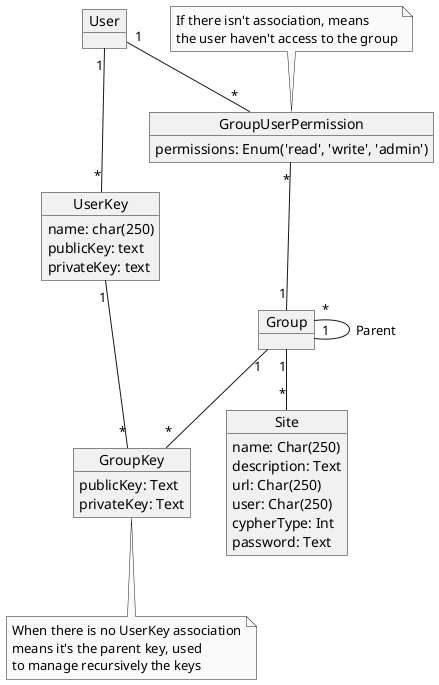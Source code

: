 @startuml

skinparam monochrome true

object User {

}

object UserKey {
	name: char(250)
	publicKey: text
	privateKey: text
}

object Group {

}

object GroupKey {
	publicKey: Text
	privateKey: Text
}

note bottom
When there is no UserKey association
means it's the parent key, used
to manage recursively the keys
end note


object GroupUserPermission {
	permissions: Enum('read', 'write', 'admin')
}

note top
If there isn't association, means
the user haven't access to the group
end note

object Site {
	name: Char(250)
	description: Text
	url: Char(250)
	user: Char(250)
	cypherType: Int
	password: Text
}

User "1" -- "*" UserKey
User "1" -- "*" GroupUserPermission
GroupUserPermission "*" -- "1" Group
Group "*" -- "1" Group : Parent
Group "1" -- "*" Site
Group "1" -- "*" GroupKey
UserKey "1" -- "*" GroupKey

@enduml
